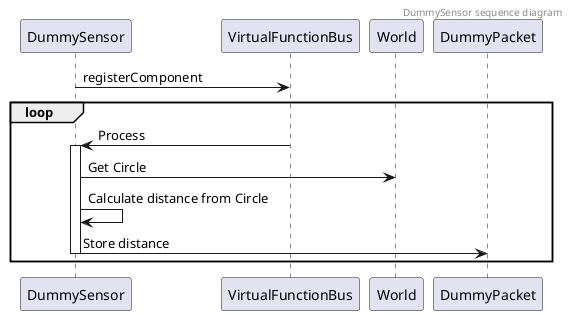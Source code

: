 @startuml
DummySensor -> VirtualFunctionBus: registerComponent
loop
    VirtualFunctionBus -> DummySensor: Process
    activate DummySensor
    DummySensor -> World: Get Circle

    DummySensor -> DummySensor: Calculate distance from Circle
    DummySensor -> DummyPacket: Store distance
    deactivate DummySensor
end

header
DummySensor sequence diagram
endheader
@enduml